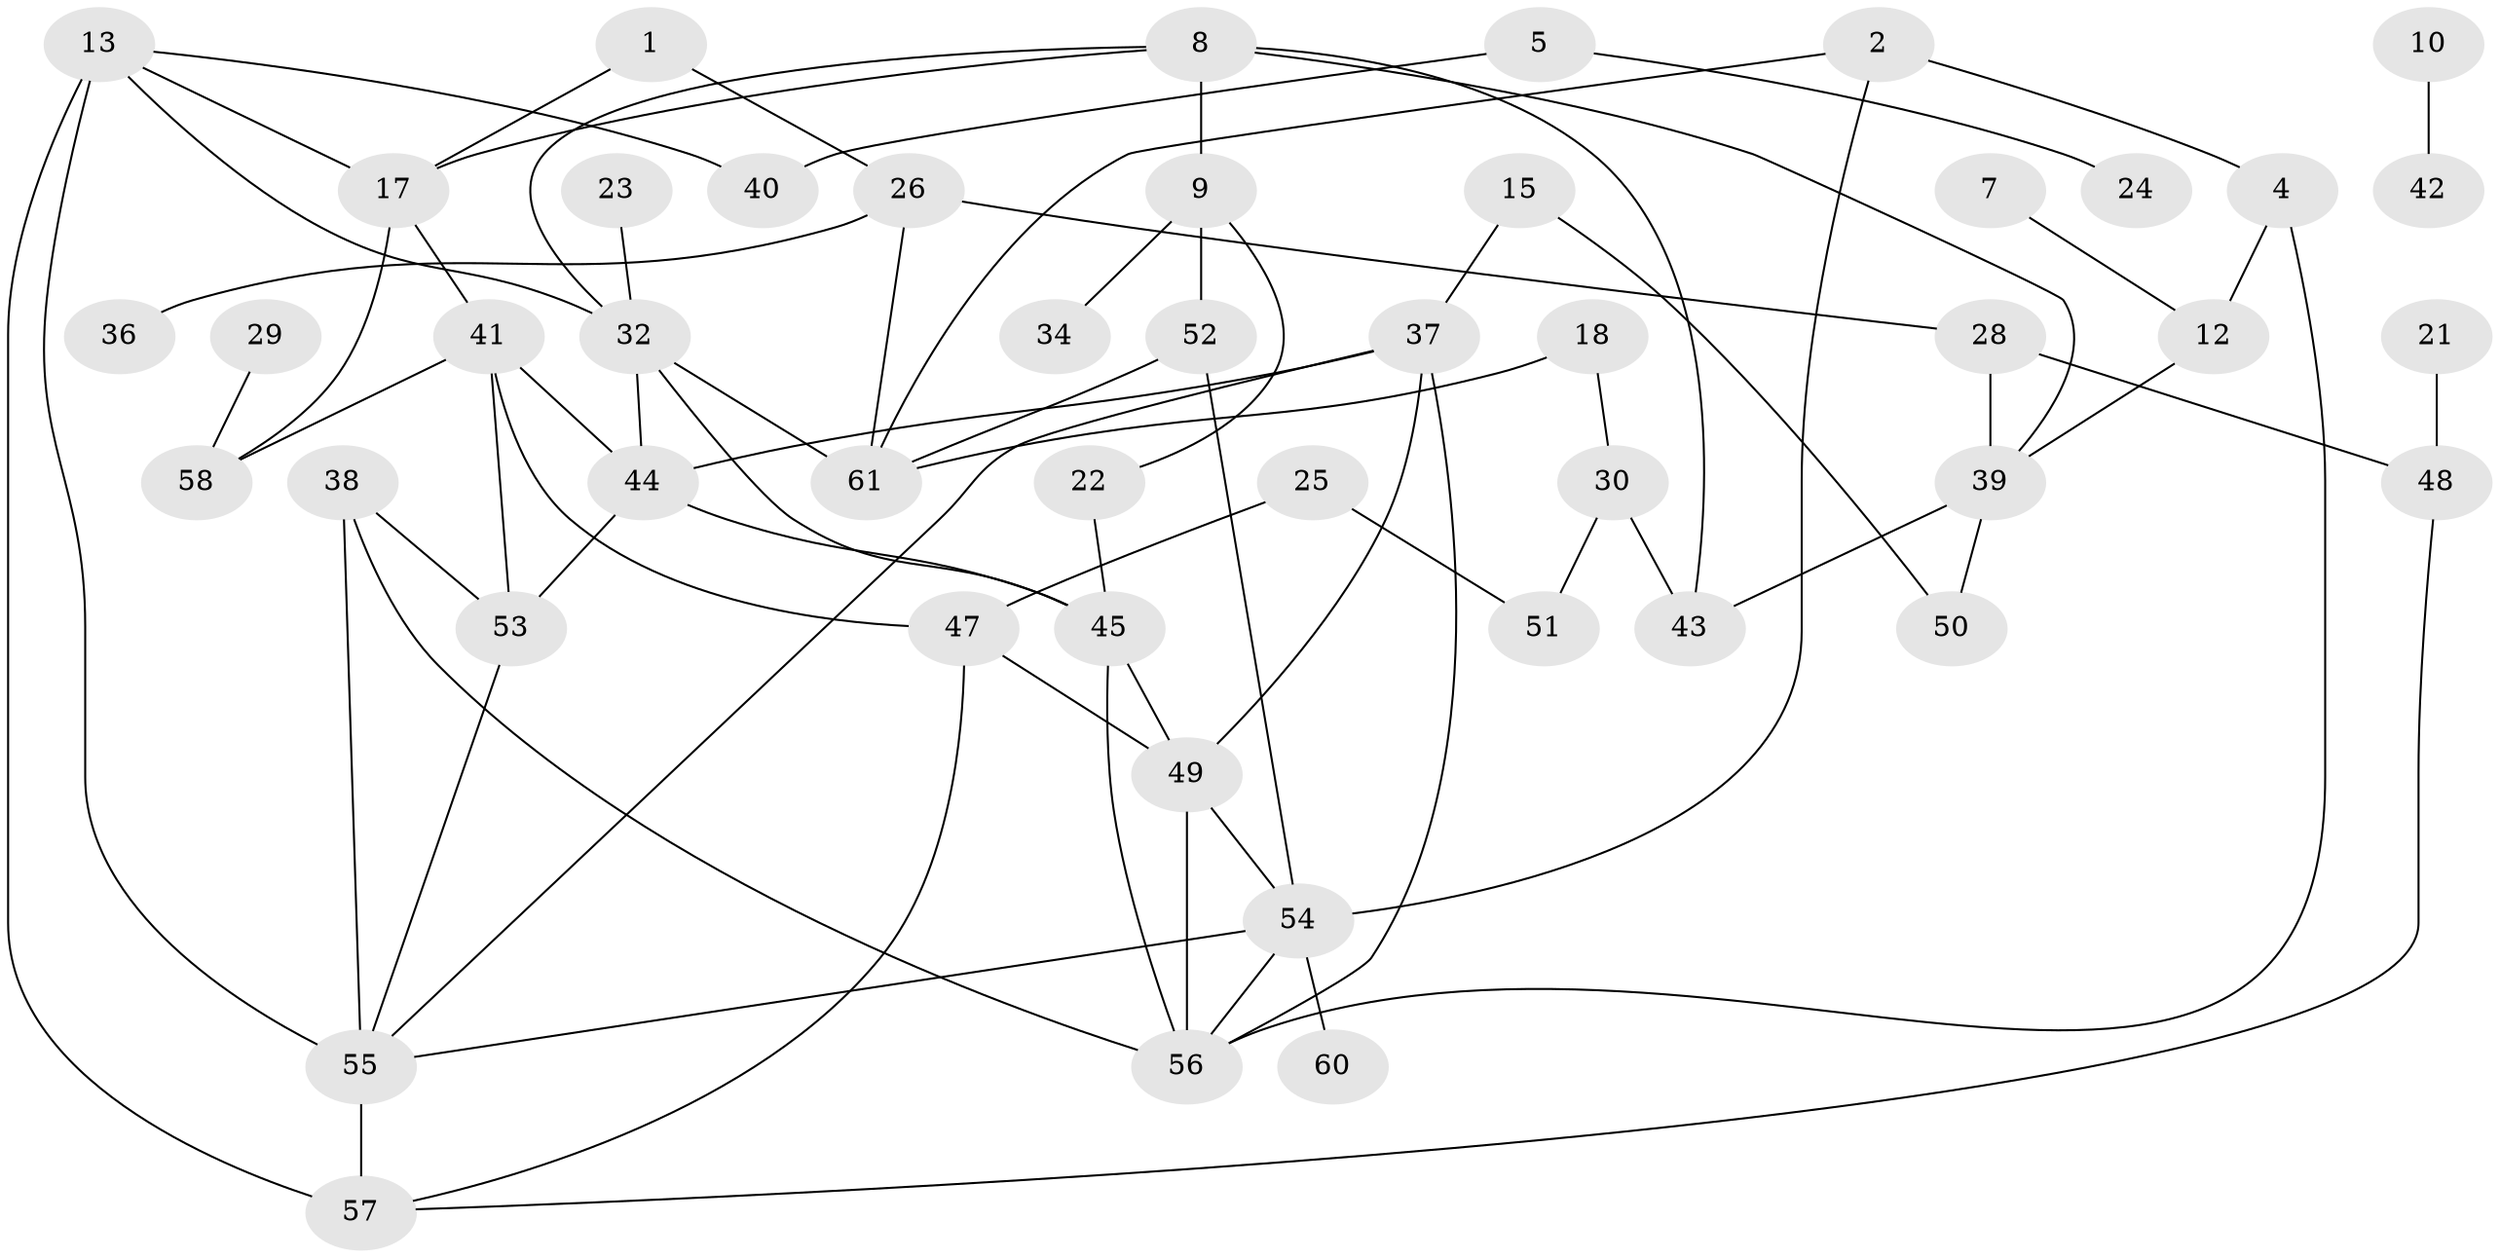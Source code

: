 // original degree distribution, {2: 0.2975206611570248, 6: 0.024793388429752067, 3: 0.1652892561983471, 4: 0.2066115702479339, 1: 0.19834710743801653, 0: 0.09090909090909091, 5: 0.01652892561983471}
// Generated by graph-tools (version 1.1) at 2025/00/03/09/25 03:00:49]
// undirected, 48 vertices, 76 edges
graph export_dot {
graph [start="1"]
  node [color=gray90,style=filled];
  1;
  2;
  4;
  5;
  7;
  8;
  9;
  10;
  12;
  13;
  15;
  17;
  18;
  21;
  22;
  23;
  24;
  25;
  26;
  28;
  29;
  30;
  32;
  34;
  36;
  37;
  38;
  39;
  40;
  41;
  42;
  43;
  44;
  45;
  47;
  48;
  49;
  50;
  51;
  52;
  53;
  54;
  55;
  56;
  57;
  58;
  60;
  61;
  1 -- 17 [weight=1.0];
  1 -- 26 [weight=1.0];
  2 -- 4 [weight=1.0];
  2 -- 54 [weight=1.0];
  2 -- 61 [weight=1.0];
  4 -- 12 [weight=1.0];
  4 -- 56 [weight=1.0];
  5 -- 24 [weight=1.0];
  5 -- 40 [weight=1.0];
  7 -- 12 [weight=1.0];
  8 -- 9 [weight=1.0];
  8 -- 17 [weight=1.0];
  8 -- 32 [weight=1.0];
  8 -- 39 [weight=1.0];
  8 -- 43 [weight=1.0];
  9 -- 22 [weight=1.0];
  9 -- 34 [weight=1.0];
  9 -- 52 [weight=1.0];
  10 -- 42 [weight=1.0];
  12 -- 39 [weight=1.0];
  13 -- 17 [weight=1.0];
  13 -- 32 [weight=1.0];
  13 -- 40 [weight=1.0];
  13 -- 55 [weight=1.0];
  13 -- 57 [weight=2.0];
  15 -- 37 [weight=1.0];
  15 -- 50 [weight=1.0];
  17 -- 41 [weight=1.0];
  17 -- 58 [weight=1.0];
  18 -- 30 [weight=1.0];
  18 -- 61 [weight=1.0];
  21 -- 48 [weight=1.0];
  22 -- 45 [weight=1.0];
  23 -- 32 [weight=2.0];
  25 -- 47 [weight=1.0];
  25 -- 51 [weight=1.0];
  26 -- 28 [weight=1.0];
  26 -- 36 [weight=1.0];
  26 -- 61 [weight=1.0];
  28 -- 39 [weight=1.0];
  28 -- 48 [weight=1.0];
  29 -- 58 [weight=1.0];
  30 -- 43 [weight=1.0];
  30 -- 51 [weight=1.0];
  32 -- 44 [weight=1.0];
  32 -- 45 [weight=1.0];
  32 -- 61 [weight=1.0];
  37 -- 44 [weight=1.0];
  37 -- 49 [weight=1.0];
  37 -- 55 [weight=1.0];
  37 -- 56 [weight=1.0];
  38 -- 53 [weight=1.0];
  38 -- 55 [weight=1.0];
  38 -- 56 [weight=1.0];
  39 -- 43 [weight=1.0];
  39 -- 50 [weight=1.0];
  41 -- 44 [weight=1.0];
  41 -- 47 [weight=1.0];
  41 -- 53 [weight=2.0];
  41 -- 58 [weight=1.0];
  44 -- 45 [weight=1.0];
  44 -- 53 [weight=1.0];
  45 -- 49 [weight=1.0];
  45 -- 56 [weight=1.0];
  47 -- 49 [weight=2.0];
  47 -- 57 [weight=1.0];
  48 -- 57 [weight=1.0];
  49 -- 54 [weight=1.0];
  49 -- 56 [weight=1.0];
  52 -- 54 [weight=1.0];
  52 -- 61 [weight=1.0];
  53 -- 55 [weight=1.0];
  54 -- 55 [weight=1.0];
  54 -- 56 [weight=1.0];
  54 -- 60 [weight=1.0];
  55 -- 57 [weight=1.0];
}
